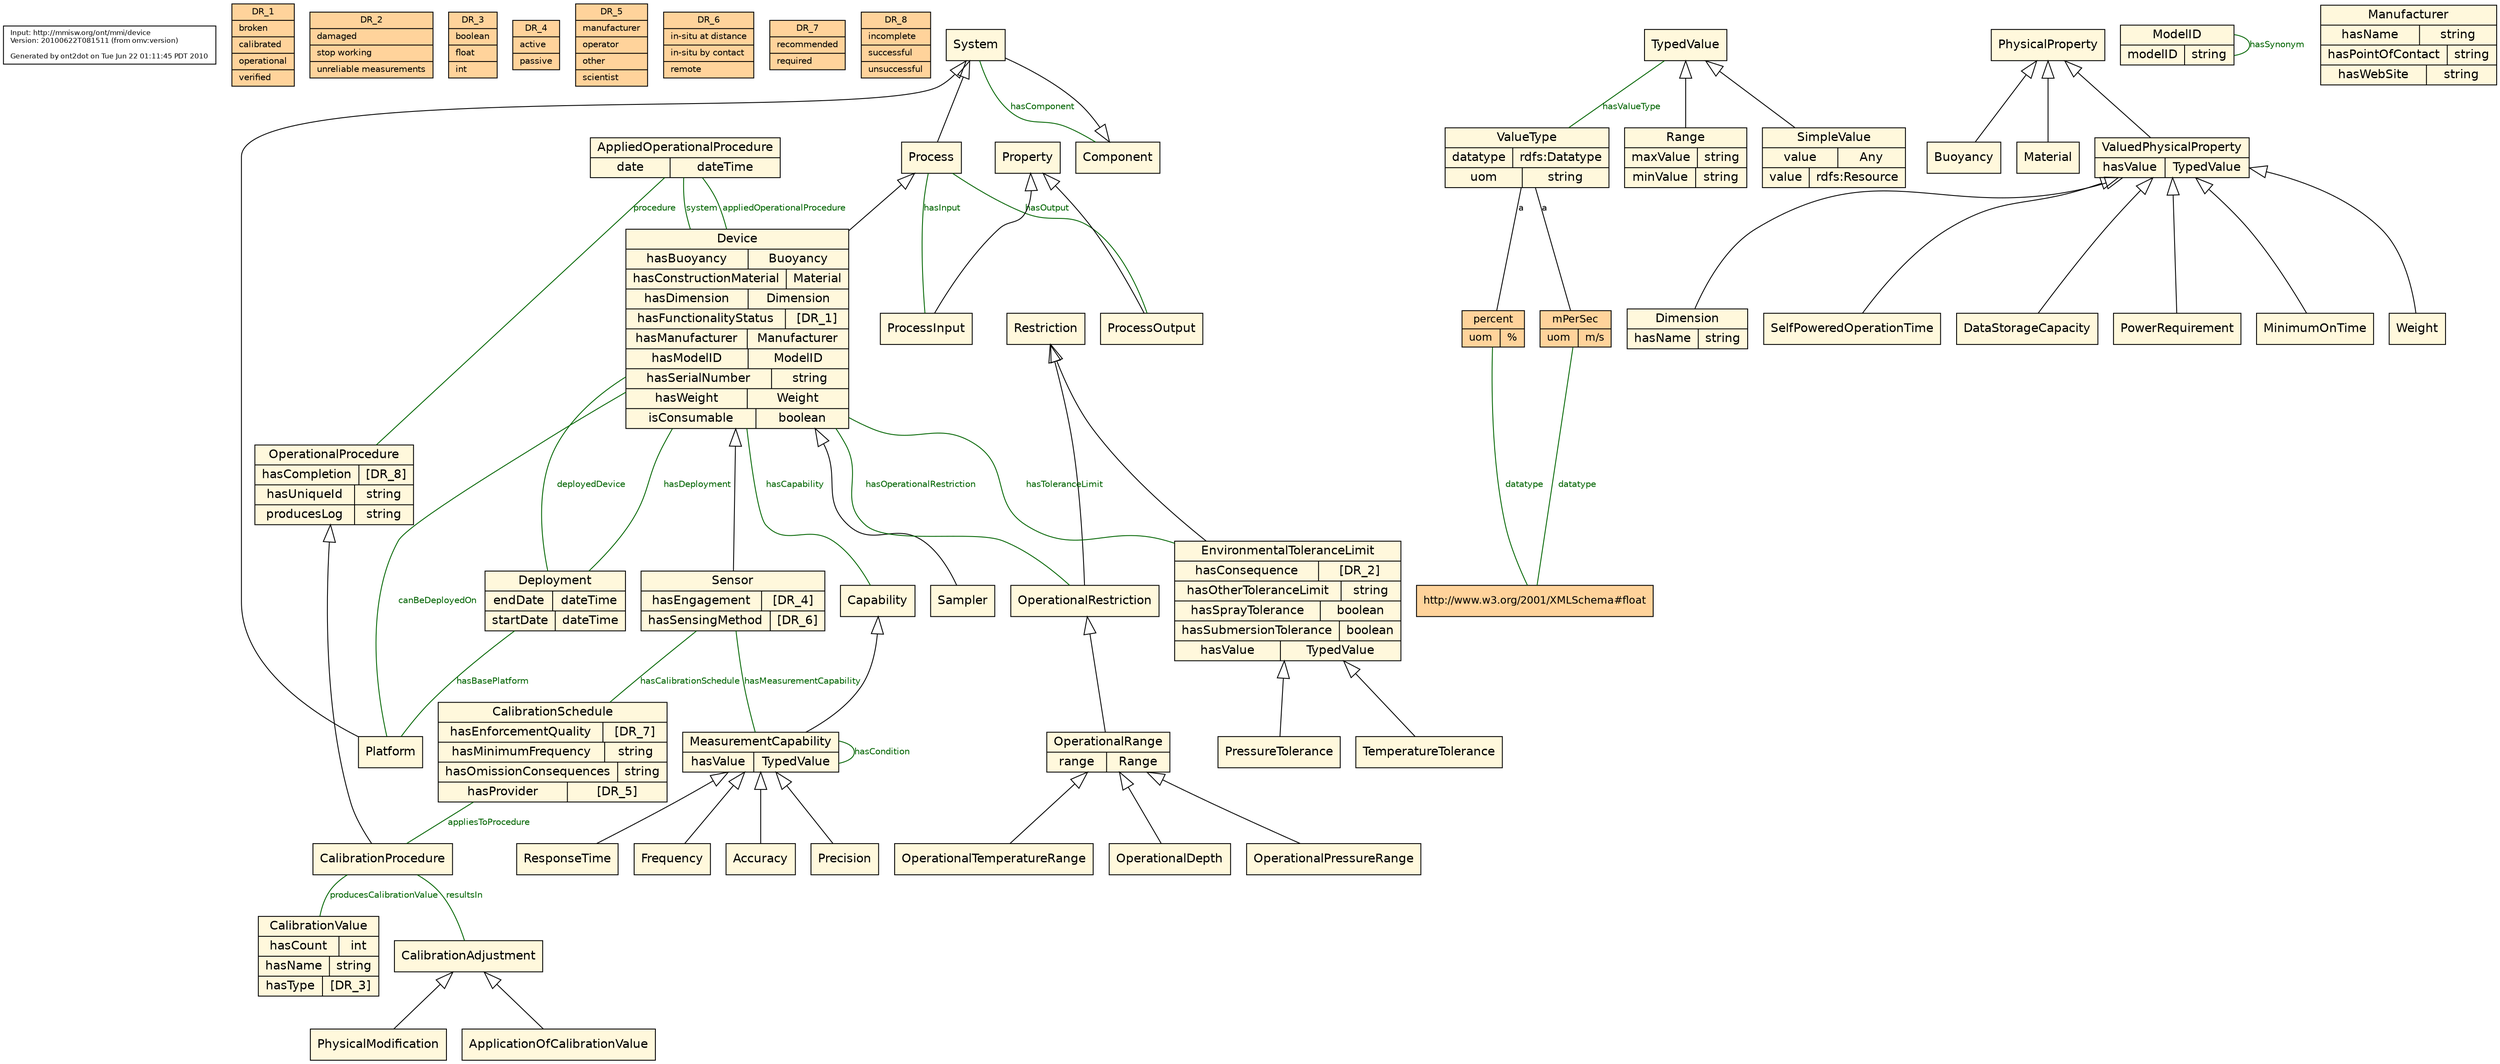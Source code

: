 # generated by org.mmisw.ont2dot.impl.jena.DotGeneratorJenaImpl on Tue Jun 22 01:11:45 PDT 2010
# --separate http://mmisw.org/ont/mmi/device/{TypedValue,PhysicalProperty,ModelID,Manufacturer}
# Input: http://mmisw.org/ont/mmi/device
# 

digraph {
"__generated_by__"  [ fontname="helvetica", fontsize=8, shape=box, label="\
Input: http://mmisw.org/ont/mmi/device\l\
Version: 20100622T081511 (from omv:version)\l\
\r\
Generated by ont2dot on Tue Jun 22 01:11:45 PDT 2010\r" ]

  node [ fontname="helvetica", fontsize=14, ];
  edge [ fontname="helvetica", fontsize=10, ];

 //////////
 // data ranges
  node [ shape=record, fillcolor=burlywood1, style=filled, fontsize=10, ]; 
  "6bc2ff9a:1295eb672c3:-7fdb"  [ label="{DR_1|broken\l|calibrated\l|operational\l|verified\l}" ]
  "6bc2ff9a:1295eb672c3:-7fdf"  [ label="{DR_2|damaged\l|stop working\l|unreliable measurements\l}" ]
  "6bc2ff9a:1295eb672c3:-7fe3"  [ label="{DR_3|boolean\l|float\l|int\l}" ]
  "6bc2ff9a:1295eb672c3:-7fe6"  [ label="{DR_4|active\l|passive\l}" ]
  "6bc2ff9a:1295eb672c3:-7feb"  [ label="{DR_5|manufacturer\l|operator\l|other\l|scientist\l}" ]
  "6bc2ff9a:1295eb672c3:-7fef"  [ label="{DR_6|in-situ at distance\l|in-situ by contact\l|remote\l}" ]
  "6bc2ff9a:1295eb672c3:-7ff2"  [ label="{DR_7|recommended\l|required\l}" ]
  "6bc2ff9a:1295eb672c3:-7ff6"  [ label="{DR_8|incomplete\l|successful\l|unsuccessful\l}" ]

 //////////
 // classes
  node [ shape=record, fillcolor=cornsilk, style=filled, fontname="helvetica", fontsize=14, ];
  "http://mmisw.org/ont/mmi/device/AppliedOperationalProcedure"   [ shape=record, label="{AppliedOperationalProcedure|{date|dateTime}}"  ]
  "http://mmisw.org/ont/mmi/device/ValueType"   [ shape=record, label="{ValueType|{datatype|rdfs:Datatype}|{uom|string}}"  ]
  "http://mmisw.org/ont/mmi/device/Range"   [ shape=record, label="{Range|{maxValue|string}|{minValue|string}}"  ]
  "http://mmisw.org/ont/mmi/device/TemperatureTolerance"   [  label="TemperatureTolerance"  ]
  "http://mmisw.org/ont/mmi/device/ProcessOutput"   [  label="ProcessOutput"  ]
  "http://mmisw.org/ont/mmi/device/Sampler"   [  label="Sampler"  ]
  "http://mmisw.org/ont/mmi/device/OperationalRange"   [ shape=record, label="{OperationalRange|{range|Range}}"  ]
  "http://mmisw.org/ont/mmi/device/PhysicalProperty"   [  label="PhysicalProperty"  ]
  "http://mmisw.org/ont/mmi/device/Dimension"   [ shape=record, label="{Dimension|{hasName|string}}"  ]
  "http://mmisw.org/ont/mmi/device/OperationalRestriction"   [  label="OperationalRestriction"  ]
  "http://mmisw.org/ont/mmi/device/Platform"   [  label="Platform"  ]
  "http://mmisw.org/ont/mmi/device/ModelID"   [ shape=record, label="{ModelID|{modelID|string}}"  ]
  "http://mmisw.org/ont/mmi/device/SelfPoweredOperationTime"   [  label="SelfPoweredOperationTime"  ]
  "http://mmisw.org/ont/mmi/device/Restriction"   [  label="Restriction"  ]
  "http://mmisw.org/ont/mmi/device/CalibrationValue"   [ shape=record, label="{CalibrationValue|{hasCount|int}|{hasName|string}|{hasType|[DR_3]}}"  ]
  "http://mmisw.org/ont/mmi/device/System"   [  label="System"  ]
  "http://mmisw.org/ont/mmi/device/Buoyancy"   [  label="Buoyancy"  ]
  "http://mmisw.org/ont/mmi/device/Deployment"   [ shape=record, label="{Deployment|{endDate|dateTime}|{startDate|dateTime}}"  ]
  "http://mmisw.org/ont/mmi/device/MeasurementCapability"   [ shape=record, label="{MeasurementCapability|{hasValue|TypedValue}}"  ]
  "http://mmisw.org/ont/mmi/device/Sensor"   [ shape=record, label="{Sensor|{hasEngagement|[DR_4]}|{hasSensingMethod|[DR_6]}}"  ]
  "http://mmisw.org/ont/mmi/device/EnvironmentalToleranceLimit"   [ shape=record, label="{EnvironmentalToleranceLimit|{hasConsequence|[DR_2]}|{hasOtherToleranceLimit|string}|{hasSprayTolerance|boolean}|{hasSubmersionTolerance|boolean}|{hasValue|TypedValue}}"  ]
  "http://mmisw.org/ont/mmi/device/Precision"   [  label="Precision"  ]
  "http://mmisw.org/ont/mmi/device/OperationalTemperatureRange"   [  label="OperationalTemperatureRange"  ]
  "http://mmisw.org/ont/mmi/device/TypedValue"   [  label="TypedValue"  ]
  "http://mmisw.org/ont/mmi/device/PhysicalModification"   [  label="PhysicalModification"  ]
  "http://mmisw.org/ont/mmi/device/OperationalDepth"   [  label="OperationalDepth"  ]
  "http://mmisw.org/ont/mmi/device/Process"   [  label="Process"  ]
  "http://mmisw.org/ont/mmi/device/OperationalPressureRange"   [  label="OperationalPressureRange"  ]
  "http://mmisw.org/ont/mmi/device/CalibrationProcedure"   [  label="CalibrationProcedure"  ]
  "http://mmisw.org/ont/mmi/device/Material"   [  label="Material"  ]
  "http://mmisw.org/ont/mmi/device/CalibrationSchedule"   [ shape=record, label="{CalibrationSchedule|{hasEnforcementQuality|[DR_7]}|{hasMinimumFrequency|string}|{hasOmissionConsequences|string}|{hasProvider|[DR_5]}}"  ]
  "http://mmisw.org/ont/mmi/device/SimpleValue"   [ shape=record, label="{SimpleValue|{value|Any}|{value|rdfs:Resource}}"  ]
  "http://mmisw.org/ont/mmi/device/Capability"   [  label="Capability"  ]
  "http://mmisw.org/ont/mmi/device/ResponseTime"   [  label="ResponseTime"  ]
  "http://mmisw.org/ont/mmi/device/PressureTolerance"   [  label="PressureTolerance"  ]
  "http://mmisw.org/ont/mmi/device/CalibrationAdjustment"   [  label="CalibrationAdjustment"  ]
  "http://mmisw.org/ont/mmi/device/DataStorageCapacity"   [  label="DataStorageCapacity"  ]
  "http://mmisw.org/ont/mmi/device/Device"   [ shape=record, label="{Device|{hasBuoyancy|Buoyancy}|{hasConstructionMaterial|Material}|{hasDimension|Dimension}|{hasFunctionalityStatus|[DR_1]}|{hasManufacturer|Manufacturer}|{hasModelID|ModelID}|{hasSerialNumber|string}|{hasWeight|Weight}|{isConsumable|boolean}}"  ]
  "http://mmisw.org/ont/mmi/device/ValuedPhysicalProperty"   [ shape=record, label="{ValuedPhysicalProperty|{hasValue|TypedValue}}"  ]
  "http://mmisw.org/ont/mmi/device/Frequency"   [  label="Frequency"  ]
  "http://mmisw.org/ont/mmi/device/Component"   [  label="Component"  ]
  "http://mmisw.org/ont/mmi/device/ApplicationOfCalibrationValue"   [  label="ApplicationOfCalibrationValue"  ]
  "http://mmisw.org/ont/mmi/device/PowerRequirement"   [  label="PowerRequirement"  ]
  "http://mmisw.org/ont/mmi/device/Manufacturer"   [ shape=record, label="{Manufacturer|{hasName|string}|{hasPointOfContact|string}|{hasWebSite|string}}"  ]
  "http://mmisw.org/ont/mmi/device/MinimumOnTime"   [  label="MinimumOnTime"  ]
  "http://mmisw.org/ont/mmi/device/Property"   [  label="Property"  ]
  "http://mmisw.org/ont/mmi/device/OperationalProcedure"   [ shape=record, label="{OperationalProcedure|{hasCompletion|[DR_8]}|{hasUniqueId|string}|{producesLog|string}}"  ]
  "http://mmisw.org/ont/mmi/device/ProcessInput"   [  label="ProcessInput"  ]
  "http://mmisw.org/ont/mmi/device/Accuracy"   [  label="Accuracy"  ]
  "http://mmisw.org/ont/mmi/device/Weight"   [  label="Weight"  ]

 ////////////////////////
 // subclass declarations
  edge   [ dir=back, arrowtail=onormal, arrowhead=none, arrowsize=2.0, ]; 
  "http://mmisw.org/ont/mmi/device/TypedValue"  ->  "http://mmisw.org/ont/mmi/device/Range"
  "http://mmisw.org/ont/mmi/device/EnvironmentalToleranceLimit"  ->  "http://mmisw.org/ont/mmi/device/TemperatureTolerance"
  "http://mmisw.org/ont/mmi/device/Property"  ->  "http://mmisw.org/ont/mmi/device/ProcessOutput"
  "http://mmisw.org/ont/mmi/device/Device"  ->  "http://mmisw.org/ont/mmi/device/Sampler"
  "http://mmisw.org/ont/mmi/device/OperationalRestriction"  ->  "http://mmisw.org/ont/mmi/device/OperationalRange"
  "http://mmisw.org/ont/mmi/device/ValuedPhysicalProperty"  ->  "http://mmisw.org/ont/mmi/device/Dimension"
  "http://mmisw.org/ont/mmi/device/Restriction"  ->  "http://mmisw.org/ont/mmi/device/OperationalRestriction"
  "http://mmisw.org/ont/mmi/device/System"  ->  "http://mmisw.org/ont/mmi/device/Platform"
  "http://mmisw.org/ont/mmi/device/ValuedPhysicalProperty"  ->  "http://mmisw.org/ont/mmi/device/SelfPoweredOperationTime"
  "http://mmisw.org/ont/mmi/device/Component"  ->  "http://mmisw.org/ont/mmi/device/System"
  "http://mmisw.org/ont/mmi/device/PhysicalProperty"  ->  "http://mmisw.org/ont/mmi/device/Buoyancy"
  "http://mmisw.org/ont/mmi/device/Capability"  ->  "http://mmisw.org/ont/mmi/device/MeasurementCapability"
  "http://mmisw.org/ont/mmi/device/Device"  ->  "http://mmisw.org/ont/mmi/device/Sensor"
  "http://mmisw.org/ont/mmi/device/Restriction"  ->  "http://mmisw.org/ont/mmi/device/EnvironmentalToleranceLimit"
  "http://mmisw.org/ont/mmi/device/MeasurementCapability"  ->  "http://mmisw.org/ont/mmi/device/Precision"
  "http://mmisw.org/ont/mmi/device/OperationalRange"  ->  "http://mmisw.org/ont/mmi/device/OperationalTemperatureRange"
  "http://mmisw.org/ont/mmi/device/CalibrationAdjustment"  ->  "http://mmisw.org/ont/mmi/device/PhysicalModification"
  "http://mmisw.org/ont/mmi/device/OperationalRange"  ->  "http://mmisw.org/ont/mmi/device/OperationalDepth"
  "http://mmisw.org/ont/mmi/device/System"  ->  "http://mmisw.org/ont/mmi/device/Process"
  "http://mmisw.org/ont/mmi/device/OperationalRange"  ->  "http://mmisw.org/ont/mmi/device/OperationalPressureRange"
  "http://mmisw.org/ont/mmi/device/OperationalProcedure"  ->  "http://mmisw.org/ont/mmi/device/CalibrationProcedure"
  "http://mmisw.org/ont/mmi/device/PhysicalProperty"  ->  "http://mmisw.org/ont/mmi/device/Material"
  "http://mmisw.org/ont/mmi/device/TypedValue"  ->  "http://mmisw.org/ont/mmi/device/SimpleValue"
  "http://mmisw.org/ont/mmi/device/MeasurementCapability"  ->  "http://mmisw.org/ont/mmi/device/ResponseTime"
  "http://mmisw.org/ont/mmi/device/EnvironmentalToleranceLimit"  ->  "http://mmisw.org/ont/mmi/device/PressureTolerance"
  "http://mmisw.org/ont/mmi/device/ValuedPhysicalProperty"  ->  "http://mmisw.org/ont/mmi/device/DataStorageCapacity"
  "http://mmisw.org/ont/mmi/device/Process"  ->  "http://mmisw.org/ont/mmi/device/Device"
  "http://mmisw.org/ont/mmi/device/PhysicalProperty"  ->  "http://mmisw.org/ont/mmi/device/ValuedPhysicalProperty"
  "http://mmisw.org/ont/mmi/device/MeasurementCapability"  ->  "http://mmisw.org/ont/mmi/device/Frequency"
  "http://mmisw.org/ont/mmi/device/CalibrationAdjustment"  ->  "http://mmisw.org/ont/mmi/device/ApplicationOfCalibrationValue"
  "http://mmisw.org/ont/mmi/device/ValuedPhysicalProperty"  ->  "http://mmisw.org/ont/mmi/device/PowerRequirement"
  "http://mmisw.org/ont/mmi/device/ValuedPhysicalProperty"  ->  "http://mmisw.org/ont/mmi/device/MinimumOnTime"
  "http://mmisw.org/ont/mmi/device/Property"  ->  "http://mmisw.org/ont/mmi/device/ProcessInput"
  "http://mmisw.org/ont/mmi/device/MeasurementCapability"  ->  "http://mmisw.org/ont/mmi/device/Accuracy"
  "http://mmisw.org/ont/mmi/device/ValuedPhysicalProperty"  ->  "http://mmisw.org/ont/mmi/device/Weight"

 ////////////////////
 // properties
  edge [ dir=back, color=darkgreen, fontcolor=darkgreen, fontsize=10, arrowhead=vee, arrowtail=none, arrowsize=1.0]; 
  "http://mmisw.org/ont/mmi/device/Sensor"  ->  "http://mmisw.org/ont/mmi/device/CalibrationSchedule"  [ label="hasCalibrationSchedule"  ]
  "http://mmisw.org/ont/mmi/device/Device"  ->  "http://mmisw.org/ont/mmi/device/Deployment"  [ label="hasDeployment"  ]
  "http://mmisw.org/ont/mmi/device/CalibrationProcedure"  ->  "http://mmisw.org/ont/mmi/device/CalibrationAdjustment"  [ label="resultsIn"  ]
  "http://mmisw.org/ont/mmi/device/CalibrationSchedule"  ->  "http://mmisw.org/ont/mmi/device/CalibrationProcedure"  [ label="appliesToProcedure"  ]
  "http://mmisw.org/ont/mmi/device/Sensor"  ->  "http://mmisw.org/ont/mmi/device/MeasurementCapability"  [ label="hasMeasurementCapability"  ]
  "http://mmisw.org/ont/mmi/device/Process"  ->  "http://mmisw.org/ont/mmi/device/ProcessInput"  [ label="hasInput"  ]
  "http://mmisw.org/ont/mmi/device/AppliedOperationalProcedure"  ->  "http://mmisw.org/ont/mmi/device/OperationalProcedure"  [ label="procedure"  ]
  "http://mmisw.org/ont/mmi/device/Device"  ->  "http://mmisw.org/ont/mmi/device/Capability"  [ label="hasCapability"  ]
  "http://mmisw.org/ont/mmi/device/Device"  ->  "http://mmisw.org/ont/mmi/device/EnvironmentalToleranceLimit"  [ label="hasToleranceLimit"  ]
  "http://mmisw.org/ont/mmi/device/ModelID"  ->  "http://mmisw.org/ont/mmi/device/ModelID"  [ label="hasSynonym"  ]
  "http://mmisw.org/ont/mmi/device/AppliedOperationalProcedure"  ->  "http://mmisw.org/ont/mmi/device/Device"  [ label="system"  ]
  "http://mmisw.org/ont/mmi/device/Deployment"  ->  "http://mmisw.org/ont/mmi/device/Device"  [ label="deployedDevice"  ]
  "http://mmisw.org/ont/mmi/device/Device"  ->  "http://mmisw.org/ont/mmi/device/Platform"  [ label="canBeDeployedOn"  ]
  "http://mmisw.org/ont/mmi/device/MeasurementCapability"  ->  "http://mmisw.org/ont/mmi/device/MeasurementCapability"  [ label="hasCondition"  ]
  "http://mmisw.org/ont/mmi/device/TypedValue"  ->  "http://mmisw.org/ont/mmi/device/ValueType"  [ label="hasValueType"  ]
  "http://mmisw.org/ont/mmi/device/Device"  ->  "http://mmisw.org/ont/mmi/device/AppliedOperationalProcedure"  [ label="appliedOperationalProcedure"  ]
  "http://mmisw.org/ont/mmi/device/Device"  ->  "http://mmisw.org/ont/mmi/device/OperationalRestriction"  [ label="hasOperationalRestriction"  ]
  "http://mmisw.org/ont/mmi/device/System"  ->  "http://mmisw.org/ont/mmi/device/Component"  [ label="hasComponent"  ]
  "http://mmisw.org/ont/mmi/device/Process"  ->  "http://mmisw.org/ont/mmi/device/ProcessOutput"  [ label="hasOutput"  ]
  "http://mmisw.org/ont/mmi/device/Deployment"  ->  "http://mmisw.org/ont/mmi/device/Platform"  [ label="hasBasePlatform"  ]
  "http://mmisw.org/ont/mmi/device/CalibrationProcedure"  ->  "http://mmisw.org/ont/mmi/device/CalibrationValue"  [ label="producesCalibrationValue"  ]

 /////////////
 // instances
  node [ shape=box, fillcolor=burlywood1, style=filled, fontname="helvetica", fontsize=12, ]; 
  "http://mmisw.org/ont/mmi/device/percent"   [ shape=record, label="{percent|{uom|%}}"  ]
  "http://mmisw.org/ont/mmi/device/mPerSec"   [ shape=record, label="{mPerSec|{uom|m/s}}"  ]

 //////////////////
 // instantiations
  edge [ dir=normal, color=black, fontcolor=black, label="a", fontsize=10, arrowtail=vee, arrowhead=none, arrowsize=1.0];
  "http://mmisw.org/ont/mmi/device/ValueType"  ->  "http://mmisw.org/ont/mmi/device/percent" 
  "http://mmisw.org/ont/mmi/device/ValueType"  ->  "http://mmisw.org/ont/mmi/device/mPerSec" 

 ////////////////////
 // other statements
  edge [ dir=back, color=darkgreen, fontcolor=darkgreen, fontsize=10, arrowhead=vee, arrowtail=none, arrowsize=1.0]; 
  "http://mmisw.org/ont/mmi/device/percent"  ->  "http://www.w3.org/2001/XMLSchema#float"  [ label="datatype"  ]
  "http://mmisw.org/ont/mmi/device/mPerSec"  ->  "http://www.w3.org/2001/XMLSchema#float"  [ label="datatype"  ]

}

